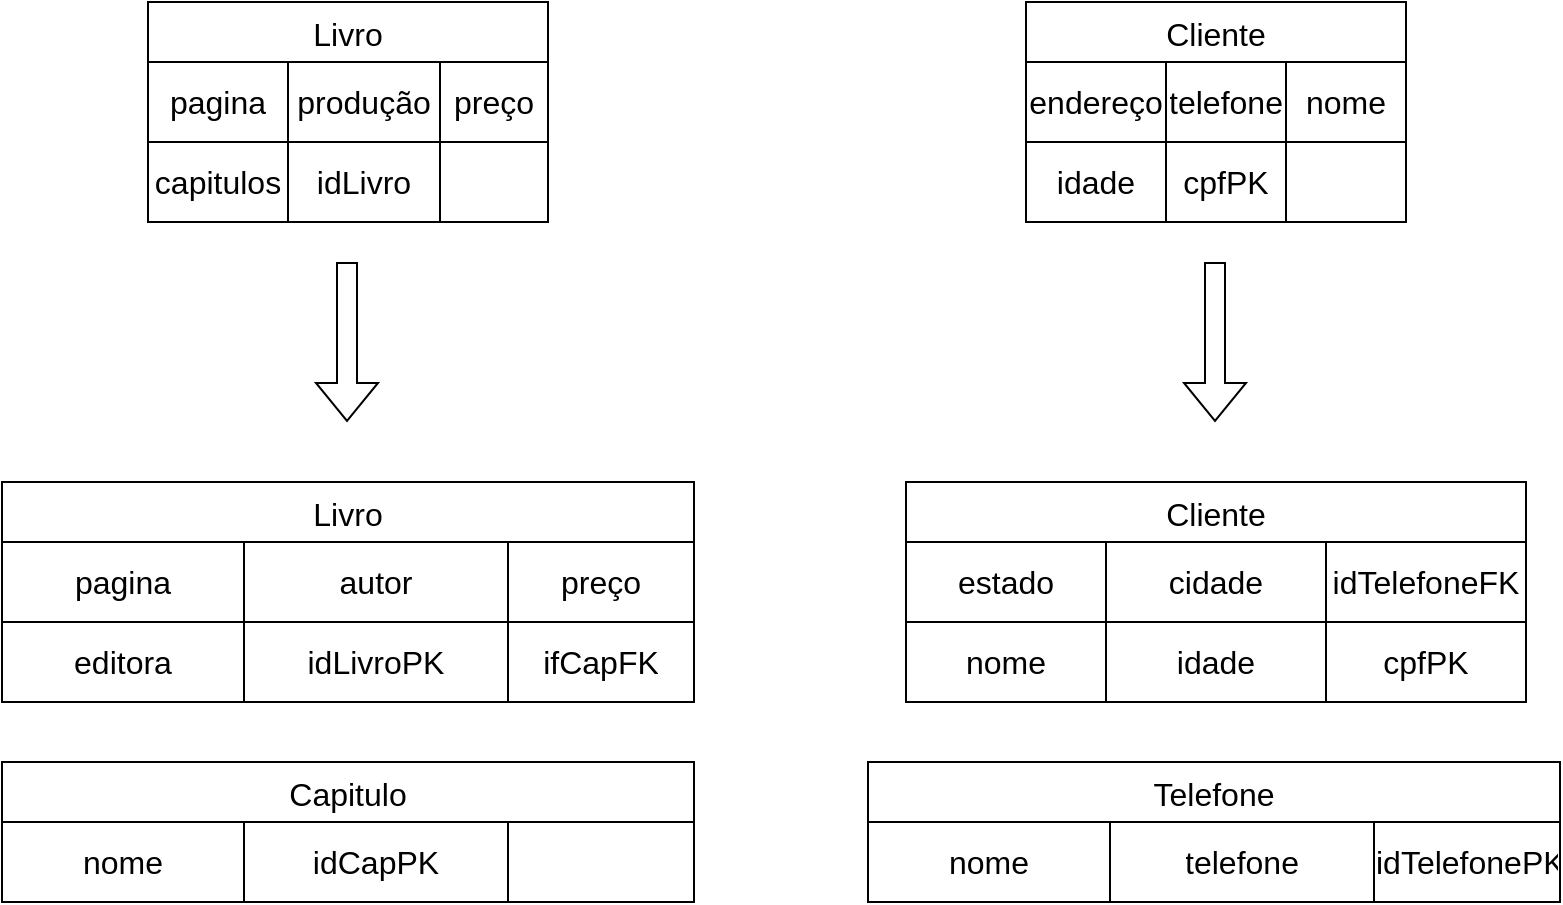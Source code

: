 <mxfile version="21.1.4" type="google">
  <diagram name="Página-1" id="mGuzcxQ23n9QBI7NcdGH">
    <mxGraphModel grid="1" page="1" gridSize="10" guides="1" tooltips="1" connect="1" arrows="1" fold="1" pageScale="1" pageWidth="827" pageHeight="1169" math="0" shadow="0">
      <root>
        <mxCell id="0" />
        <mxCell id="1" parent="0" />
        <mxCell id="EpUcwTCqg2mIAbKimKXj-1" value="Livro" style="shape=table;startSize=30;container=1;collapsible=0;childLayout=tableLayout;strokeColor=default;fontSize=16;" vertex="1" parent="1">
          <mxGeometry x="103" y="190" width="200" height="110" as="geometry" />
        </mxCell>
        <mxCell id="EpUcwTCqg2mIAbKimKXj-2" value="" style="shape=tableRow;horizontal=0;startSize=0;swimlaneHead=0;swimlaneBody=0;strokeColor=inherit;top=0;left=0;bottom=0;right=0;collapsible=0;dropTarget=0;fillColor=none;points=[[0,0.5],[1,0.5]];portConstraint=eastwest;fontSize=16;" vertex="1" parent="EpUcwTCqg2mIAbKimKXj-1">
          <mxGeometry y="30" width="200" height="40" as="geometry" />
        </mxCell>
        <mxCell id="EpUcwTCqg2mIAbKimKXj-3" value="pagina" style="shape=partialRectangle;html=1;whiteSpace=wrap;connectable=0;strokeColor=inherit;overflow=hidden;fillColor=none;top=0;left=0;bottom=0;right=0;pointerEvents=1;fontSize=16;" vertex="1" parent="EpUcwTCqg2mIAbKimKXj-2">
          <mxGeometry width="70" height="40" as="geometry">
            <mxRectangle width="70" height="40" as="alternateBounds" />
          </mxGeometry>
        </mxCell>
        <mxCell id="EpUcwTCqg2mIAbKimKXj-4" value="produção" style="shape=partialRectangle;html=1;whiteSpace=wrap;connectable=0;strokeColor=inherit;overflow=hidden;fillColor=none;top=0;left=0;bottom=0;right=0;pointerEvents=1;fontSize=16;" vertex="1" parent="EpUcwTCqg2mIAbKimKXj-2">
          <mxGeometry x="70" width="76" height="40" as="geometry">
            <mxRectangle width="76" height="40" as="alternateBounds" />
          </mxGeometry>
        </mxCell>
        <mxCell id="EpUcwTCqg2mIAbKimKXj-5" value="preço" style="shape=partialRectangle;html=1;whiteSpace=wrap;connectable=0;strokeColor=inherit;overflow=hidden;fillColor=none;top=0;left=0;bottom=0;right=0;pointerEvents=1;fontSize=16;" vertex="1" parent="EpUcwTCqg2mIAbKimKXj-2">
          <mxGeometry x="146" width="54" height="40" as="geometry">
            <mxRectangle width="54" height="40" as="alternateBounds" />
          </mxGeometry>
        </mxCell>
        <mxCell id="EpUcwTCqg2mIAbKimKXj-6" value="" style="shape=tableRow;horizontal=0;startSize=0;swimlaneHead=0;swimlaneBody=0;strokeColor=inherit;top=0;left=0;bottom=0;right=0;collapsible=0;dropTarget=0;fillColor=none;points=[[0,0.5],[1,0.5]];portConstraint=eastwest;fontSize=16;" vertex="1" parent="EpUcwTCqg2mIAbKimKXj-1">
          <mxGeometry y="70" width="200" height="40" as="geometry" />
        </mxCell>
        <mxCell id="EpUcwTCqg2mIAbKimKXj-7" value="capitulos" style="shape=partialRectangle;html=1;whiteSpace=wrap;connectable=0;strokeColor=inherit;overflow=hidden;fillColor=none;top=0;left=0;bottom=0;right=0;pointerEvents=1;fontSize=16;" vertex="1" parent="EpUcwTCqg2mIAbKimKXj-6">
          <mxGeometry width="70" height="40" as="geometry">
            <mxRectangle width="70" height="40" as="alternateBounds" />
          </mxGeometry>
        </mxCell>
        <mxCell id="EpUcwTCqg2mIAbKimKXj-8" value="idLivro" style="shape=partialRectangle;html=1;whiteSpace=wrap;connectable=0;strokeColor=inherit;overflow=hidden;fillColor=none;top=0;left=0;bottom=0;right=0;pointerEvents=1;fontSize=16;" vertex="1" parent="EpUcwTCqg2mIAbKimKXj-6">
          <mxGeometry x="70" width="76" height="40" as="geometry">
            <mxRectangle width="76" height="40" as="alternateBounds" />
          </mxGeometry>
        </mxCell>
        <mxCell id="EpUcwTCqg2mIAbKimKXj-9" value="" style="shape=partialRectangle;html=1;whiteSpace=wrap;connectable=0;strokeColor=inherit;overflow=hidden;fillColor=none;top=0;left=0;bottom=0;right=0;pointerEvents=1;fontSize=16;" vertex="1" parent="EpUcwTCqg2mIAbKimKXj-6">
          <mxGeometry x="146" width="54" height="40" as="geometry">
            <mxRectangle width="54" height="40" as="alternateBounds" />
          </mxGeometry>
        </mxCell>
        <mxCell id="EpUcwTCqg2mIAbKimKXj-14" value="Cliente" style="shape=table;startSize=30;container=1;collapsible=0;childLayout=tableLayout;strokeColor=default;fontSize=16;" vertex="1" parent="1">
          <mxGeometry x="542" y="190" width="190" height="110" as="geometry" />
        </mxCell>
        <mxCell id="EpUcwTCqg2mIAbKimKXj-15" value="" style="shape=tableRow;horizontal=0;startSize=0;swimlaneHead=0;swimlaneBody=0;strokeColor=inherit;top=0;left=0;bottom=0;right=0;collapsible=0;dropTarget=0;fillColor=none;points=[[0,0.5],[1,0.5]];portConstraint=eastwest;fontSize=16;" vertex="1" parent="EpUcwTCqg2mIAbKimKXj-14">
          <mxGeometry y="30" width="190" height="40" as="geometry" />
        </mxCell>
        <mxCell id="EpUcwTCqg2mIAbKimKXj-16" value="endereço" style="shape=partialRectangle;html=1;whiteSpace=wrap;connectable=0;strokeColor=inherit;overflow=hidden;fillColor=none;top=0;left=0;bottom=0;right=0;pointerEvents=1;fontSize=16;" vertex="1" parent="EpUcwTCqg2mIAbKimKXj-15">
          <mxGeometry width="70" height="40" as="geometry">
            <mxRectangle width="70" height="40" as="alternateBounds" />
          </mxGeometry>
        </mxCell>
        <mxCell id="EpUcwTCqg2mIAbKimKXj-17" value="telefone" style="shape=partialRectangle;html=1;whiteSpace=wrap;connectable=0;strokeColor=inherit;overflow=hidden;fillColor=none;top=0;left=0;bottom=0;right=0;pointerEvents=1;fontSize=16;" vertex="1" parent="EpUcwTCqg2mIAbKimKXj-15">
          <mxGeometry x="70" width="60" height="40" as="geometry">
            <mxRectangle width="60" height="40" as="alternateBounds" />
          </mxGeometry>
        </mxCell>
        <mxCell id="EpUcwTCqg2mIAbKimKXj-18" value="nome" style="shape=partialRectangle;html=1;whiteSpace=wrap;connectable=0;strokeColor=inherit;overflow=hidden;fillColor=none;top=0;left=0;bottom=0;right=0;pointerEvents=1;fontSize=16;" vertex="1" parent="EpUcwTCqg2mIAbKimKXj-15">
          <mxGeometry x="130" width="60" height="40" as="geometry">
            <mxRectangle width="60" height="40" as="alternateBounds" />
          </mxGeometry>
        </mxCell>
        <mxCell id="EpUcwTCqg2mIAbKimKXj-19" value="" style="shape=tableRow;horizontal=0;startSize=0;swimlaneHead=0;swimlaneBody=0;strokeColor=inherit;top=0;left=0;bottom=0;right=0;collapsible=0;dropTarget=0;fillColor=none;points=[[0,0.5],[1,0.5]];portConstraint=eastwest;fontSize=16;" vertex="1" parent="EpUcwTCqg2mIAbKimKXj-14">
          <mxGeometry y="70" width="190" height="40" as="geometry" />
        </mxCell>
        <mxCell id="EpUcwTCqg2mIAbKimKXj-20" value="idade" style="shape=partialRectangle;html=1;whiteSpace=wrap;connectable=0;strokeColor=inherit;overflow=hidden;fillColor=none;top=0;left=0;bottom=0;right=0;pointerEvents=1;fontSize=16;" vertex="1" parent="EpUcwTCqg2mIAbKimKXj-19">
          <mxGeometry width="70" height="40" as="geometry">
            <mxRectangle width="70" height="40" as="alternateBounds" />
          </mxGeometry>
        </mxCell>
        <mxCell id="EpUcwTCqg2mIAbKimKXj-21" value="cpfPK" style="shape=partialRectangle;html=1;whiteSpace=wrap;connectable=0;strokeColor=inherit;overflow=hidden;fillColor=none;top=0;left=0;bottom=0;right=0;pointerEvents=1;fontSize=16;" vertex="1" parent="EpUcwTCqg2mIAbKimKXj-19">
          <mxGeometry x="70" width="60" height="40" as="geometry">
            <mxRectangle width="60" height="40" as="alternateBounds" />
          </mxGeometry>
        </mxCell>
        <mxCell id="EpUcwTCqg2mIAbKimKXj-22" value="" style="shape=partialRectangle;html=1;whiteSpace=wrap;connectable=0;strokeColor=inherit;overflow=hidden;fillColor=none;top=0;left=0;bottom=0;right=0;pointerEvents=1;fontSize=16;" vertex="1" parent="EpUcwTCqg2mIAbKimKXj-19">
          <mxGeometry x="130" width="60" height="40" as="geometry">
            <mxRectangle width="60" height="40" as="alternateBounds" />
          </mxGeometry>
        </mxCell>
        <mxCell id="EpUcwTCqg2mIAbKimKXj-27" value="Livro" style="shape=table;startSize=30;container=1;collapsible=0;childLayout=tableLayout;strokeColor=default;fontSize=16;" vertex="1" parent="1">
          <mxGeometry x="30" y="430" width="346" height="110" as="geometry" />
        </mxCell>
        <mxCell id="EpUcwTCqg2mIAbKimKXj-28" value="" style="shape=tableRow;horizontal=0;startSize=0;swimlaneHead=0;swimlaneBody=0;strokeColor=inherit;top=0;left=0;bottom=0;right=0;collapsible=0;dropTarget=0;fillColor=none;points=[[0,0.5],[1,0.5]];portConstraint=eastwest;fontSize=16;" vertex="1" parent="EpUcwTCqg2mIAbKimKXj-27">
          <mxGeometry y="30" width="346" height="40" as="geometry" />
        </mxCell>
        <mxCell id="EpUcwTCqg2mIAbKimKXj-29" value="pagina" style="shape=partialRectangle;html=1;whiteSpace=wrap;connectable=0;strokeColor=inherit;overflow=hidden;fillColor=none;top=0;left=0;bottom=0;right=0;pointerEvents=1;fontSize=16;" vertex="1" parent="EpUcwTCqg2mIAbKimKXj-28">
          <mxGeometry width="121" height="40" as="geometry">
            <mxRectangle width="121" height="40" as="alternateBounds" />
          </mxGeometry>
        </mxCell>
        <mxCell id="EpUcwTCqg2mIAbKimKXj-30" value="autor" style="shape=partialRectangle;html=1;whiteSpace=wrap;connectable=0;strokeColor=inherit;overflow=hidden;fillColor=none;top=0;left=0;bottom=0;right=0;pointerEvents=1;fontSize=16;" vertex="1" parent="EpUcwTCqg2mIAbKimKXj-28">
          <mxGeometry x="121" width="132" height="40" as="geometry">
            <mxRectangle width="132" height="40" as="alternateBounds" />
          </mxGeometry>
        </mxCell>
        <mxCell id="EpUcwTCqg2mIAbKimKXj-31" value="preço" style="shape=partialRectangle;html=1;whiteSpace=wrap;connectable=0;strokeColor=inherit;overflow=hidden;fillColor=none;top=0;left=0;bottom=0;right=0;pointerEvents=1;fontSize=16;" vertex="1" parent="EpUcwTCqg2mIAbKimKXj-28">
          <mxGeometry x="253" width="93" height="40" as="geometry">
            <mxRectangle width="93" height="40" as="alternateBounds" />
          </mxGeometry>
        </mxCell>
        <mxCell id="EpUcwTCqg2mIAbKimKXj-32" value="" style="shape=tableRow;horizontal=0;startSize=0;swimlaneHead=0;swimlaneBody=0;strokeColor=inherit;top=0;left=0;bottom=0;right=0;collapsible=0;dropTarget=0;fillColor=none;points=[[0,0.5],[1,0.5]];portConstraint=eastwest;fontSize=16;" vertex="1" parent="EpUcwTCqg2mIAbKimKXj-27">
          <mxGeometry y="70" width="346" height="40" as="geometry" />
        </mxCell>
        <mxCell id="EpUcwTCqg2mIAbKimKXj-33" value="editora" style="shape=partialRectangle;html=1;whiteSpace=wrap;connectable=0;strokeColor=inherit;overflow=hidden;fillColor=none;top=0;left=0;bottom=0;right=0;pointerEvents=1;fontSize=16;" vertex="1" parent="EpUcwTCqg2mIAbKimKXj-32">
          <mxGeometry width="121" height="40" as="geometry">
            <mxRectangle width="121" height="40" as="alternateBounds" />
          </mxGeometry>
        </mxCell>
        <mxCell id="EpUcwTCqg2mIAbKimKXj-34" value="idLivroPK" style="shape=partialRectangle;html=1;whiteSpace=wrap;connectable=0;strokeColor=inherit;overflow=hidden;fillColor=none;top=0;left=0;bottom=0;right=0;pointerEvents=1;fontSize=16;" vertex="1" parent="EpUcwTCqg2mIAbKimKXj-32">
          <mxGeometry x="121" width="132" height="40" as="geometry">
            <mxRectangle width="132" height="40" as="alternateBounds" />
          </mxGeometry>
        </mxCell>
        <mxCell id="EpUcwTCqg2mIAbKimKXj-35" value="ifCapFK" style="shape=partialRectangle;html=1;whiteSpace=wrap;connectable=0;strokeColor=inherit;overflow=hidden;fillColor=none;top=0;left=0;bottom=0;right=0;pointerEvents=1;fontSize=16;" vertex="1" parent="EpUcwTCqg2mIAbKimKXj-32">
          <mxGeometry x="253" width="93" height="40" as="geometry">
            <mxRectangle width="93" height="40" as="alternateBounds" />
          </mxGeometry>
        </mxCell>
        <mxCell id="EpUcwTCqg2mIAbKimKXj-36" value="Capitulo" style="shape=table;startSize=30;container=1;collapsible=0;childLayout=tableLayout;strokeColor=default;fontSize=16;" vertex="1" parent="1">
          <mxGeometry x="30" y="570" width="346" height="70" as="geometry" />
        </mxCell>
        <mxCell id="EpUcwTCqg2mIAbKimKXj-37" value="" style="shape=tableRow;horizontal=0;startSize=0;swimlaneHead=0;swimlaneBody=0;strokeColor=inherit;top=0;left=0;bottom=0;right=0;collapsible=0;dropTarget=0;fillColor=none;points=[[0,0.5],[1,0.5]];portConstraint=eastwest;fontSize=16;" vertex="1" parent="EpUcwTCqg2mIAbKimKXj-36">
          <mxGeometry y="30" width="346" height="40" as="geometry" />
        </mxCell>
        <mxCell id="EpUcwTCqg2mIAbKimKXj-38" value="nome" style="shape=partialRectangle;html=1;whiteSpace=wrap;connectable=0;strokeColor=inherit;overflow=hidden;fillColor=none;top=0;left=0;bottom=0;right=0;pointerEvents=1;fontSize=16;" vertex="1" parent="EpUcwTCqg2mIAbKimKXj-37">
          <mxGeometry width="121" height="40" as="geometry">
            <mxRectangle width="121" height="40" as="alternateBounds" />
          </mxGeometry>
        </mxCell>
        <mxCell id="EpUcwTCqg2mIAbKimKXj-39" value="idCapPK" style="shape=partialRectangle;html=1;whiteSpace=wrap;connectable=0;strokeColor=inherit;overflow=hidden;fillColor=none;top=0;left=0;bottom=0;right=0;pointerEvents=1;fontSize=16;" vertex="1" parent="EpUcwTCqg2mIAbKimKXj-37">
          <mxGeometry x="121" width="132" height="40" as="geometry">
            <mxRectangle width="132" height="40" as="alternateBounds" />
          </mxGeometry>
        </mxCell>
        <mxCell id="EpUcwTCqg2mIAbKimKXj-40" value="" style="shape=partialRectangle;html=1;whiteSpace=wrap;connectable=0;strokeColor=inherit;overflow=hidden;fillColor=none;top=0;left=0;bottom=0;right=0;pointerEvents=1;fontSize=16;" vertex="1" parent="EpUcwTCqg2mIAbKimKXj-37">
          <mxGeometry x="253" width="93" height="40" as="geometry">
            <mxRectangle width="93" height="40" as="alternateBounds" />
          </mxGeometry>
        </mxCell>
        <mxCell id="EpUcwTCqg2mIAbKimKXj-45" value="Cliente" style="shape=table;startSize=30;container=1;collapsible=0;childLayout=tableLayout;strokeColor=default;fontSize=16;" vertex="1" parent="1">
          <mxGeometry x="482" y="430" width="310" height="110" as="geometry" />
        </mxCell>
        <mxCell id="EpUcwTCqg2mIAbKimKXj-46" value="" style="shape=tableRow;horizontal=0;startSize=0;swimlaneHead=0;swimlaneBody=0;strokeColor=inherit;top=0;left=0;bottom=0;right=0;collapsible=0;dropTarget=0;fillColor=none;points=[[0,0.5],[1,0.5]];portConstraint=eastwest;fontSize=16;" vertex="1" parent="EpUcwTCqg2mIAbKimKXj-45">
          <mxGeometry y="30" width="310" height="40" as="geometry" />
        </mxCell>
        <mxCell id="EpUcwTCqg2mIAbKimKXj-47" value="estado" style="shape=partialRectangle;html=1;whiteSpace=wrap;connectable=0;strokeColor=inherit;overflow=hidden;fillColor=none;top=0;left=0;bottom=0;right=0;pointerEvents=1;fontSize=16;" vertex="1" parent="EpUcwTCqg2mIAbKimKXj-46">
          <mxGeometry width="100" height="40" as="geometry">
            <mxRectangle width="100" height="40" as="alternateBounds" />
          </mxGeometry>
        </mxCell>
        <mxCell id="EpUcwTCqg2mIAbKimKXj-48" value="cidade" style="shape=partialRectangle;html=1;whiteSpace=wrap;connectable=0;strokeColor=inherit;overflow=hidden;fillColor=none;top=0;left=0;bottom=0;right=0;pointerEvents=1;fontSize=16;" vertex="1" parent="EpUcwTCqg2mIAbKimKXj-46">
          <mxGeometry x="100" width="110" height="40" as="geometry">
            <mxRectangle width="110" height="40" as="alternateBounds" />
          </mxGeometry>
        </mxCell>
        <mxCell id="EpUcwTCqg2mIAbKimKXj-49" value="idTelefoneFK" style="shape=partialRectangle;html=1;whiteSpace=wrap;connectable=0;strokeColor=inherit;overflow=hidden;fillColor=none;top=0;left=0;bottom=0;right=0;pointerEvents=1;fontSize=16;" vertex="1" parent="EpUcwTCqg2mIAbKimKXj-46">
          <mxGeometry x="210" width="100" height="40" as="geometry">
            <mxRectangle width="100" height="40" as="alternateBounds" />
          </mxGeometry>
        </mxCell>
        <mxCell id="EpUcwTCqg2mIAbKimKXj-50" value="" style="shape=tableRow;horizontal=0;startSize=0;swimlaneHead=0;swimlaneBody=0;strokeColor=inherit;top=0;left=0;bottom=0;right=0;collapsible=0;dropTarget=0;fillColor=none;points=[[0,0.5],[1,0.5]];portConstraint=eastwest;fontSize=16;" vertex="1" parent="EpUcwTCqg2mIAbKimKXj-45">
          <mxGeometry y="70" width="310" height="40" as="geometry" />
        </mxCell>
        <mxCell id="EpUcwTCqg2mIAbKimKXj-51" value="nome" style="shape=partialRectangle;html=1;whiteSpace=wrap;connectable=0;strokeColor=inherit;overflow=hidden;fillColor=none;top=0;left=0;bottom=0;right=0;pointerEvents=1;fontSize=16;" vertex="1" parent="EpUcwTCqg2mIAbKimKXj-50">
          <mxGeometry width="100" height="40" as="geometry">
            <mxRectangle width="100" height="40" as="alternateBounds" />
          </mxGeometry>
        </mxCell>
        <mxCell id="EpUcwTCqg2mIAbKimKXj-52" value="idade" style="shape=partialRectangle;html=1;whiteSpace=wrap;connectable=0;strokeColor=inherit;overflow=hidden;fillColor=none;top=0;left=0;bottom=0;right=0;pointerEvents=1;fontSize=16;" vertex="1" parent="EpUcwTCqg2mIAbKimKXj-50">
          <mxGeometry x="100" width="110" height="40" as="geometry">
            <mxRectangle width="110" height="40" as="alternateBounds" />
          </mxGeometry>
        </mxCell>
        <mxCell id="EpUcwTCqg2mIAbKimKXj-53" value="cpfPK" style="shape=partialRectangle;html=1;whiteSpace=wrap;connectable=0;strokeColor=inherit;overflow=hidden;fillColor=none;top=0;left=0;bottom=0;right=0;pointerEvents=1;fontSize=16;" vertex="1" parent="EpUcwTCqg2mIAbKimKXj-50">
          <mxGeometry x="210" width="100" height="40" as="geometry">
            <mxRectangle width="100" height="40" as="alternateBounds" />
          </mxGeometry>
        </mxCell>
        <mxCell id="EpUcwTCqg2mIAbKimKXj-54" value="Telefone" style="shape=table;startSize=30;container=1;collapsible=0;childLayout=tableLayout;strokeColor=default;fontSize=16;" vertex="1" parent="1">
          <mxGeometry x="463" y="570" width="346" height="70" as="geometry" />
        </mxCell>
        <mxCell id="EpUcwTCqg2mIAbKimKXj-55" value="" style="shape=tableRow;horizontal=0;startSize=0;swimlaneHead=0;swimlaneBody=0;strokeColor=inherit;top=0;left=0;bottom=0;right=0;collapsible=0;dropTarget=0;fillColor=none;points=[[0,0.5],[1,0.5]];portConstraint=eastwest;fontSize=16;" vertex="1" parent="EpUcwTCqg2mIAbKimKXj-54">
          <mxGeometry y="30" width="346" height="40" as="geometry" />
        </mxCell>
        <mxCell id="EpUcwTCqg2mIAbKimKXj-56" value="nome" style="shape=partialRectangle;html=1;whiteSpace=wrap;connectable=0;strokeColor=inherit;overflow=hidden;fillColor=none;top=0;left=0;bottom=0;right=0;pointerEvents=1;fontSize=16;" vertex="1" parent="EpUcwTCqg2mIAbKimKXj-55">
          <mxGeometry width="121" height="40" as="geometry">
            <mxRectangle width="121" height="40" as="alternateBounds" />
          </mxGeometry>
        </mxCell>
        <mxCell id="EpUcwTCqg2mIAbKimKXj-57" value="telefone" style="shape=partialRectangle;html=1;whiteSpace=wrap;connectable=0;strokeColor=inherit;overflow=hidden;fillColor=none;top=0;left=0;bottom=0;right=0;pointerEvents=1;fontSize=16;" vertex="1" parent="EpUcwTCqg2mIAbKimKXj-55">
          <mxGeometry x="121" width="132" height="40" as="geometry">
            <mxRectangle width="132" height="40" as="alternateBounds" />
          </mxGeometry>
        </mxCell>
        <mxCell id="EpUcwTCqg2mIAbKimKXj-58" value="idTelefonePK" style="shape=partialRectangle;html=1;whiteSpace=wrap;connectable=0;strokeColor=inherit;overflow=hidden;fillColor=none;top=0;left=0;bottom=0;right=0;pointerEvents=1;fontSize=16;" vertex="1" parent="EpUcwTCqg2mIAbKimKXj-55">
          <mxGeometry x="253" width="93" height="40" as="geometry">
            <mxRectangle width="93" height="40" as="alternateBounds" />
          </mxGeometry>
        </mxCell>
        <mxCell id="EpUcwTCqg2mIAbKimKXj-59" value="" style="shape=flexArrow;endArrow=classic;html=1;rounded=0;" edge="1" parent="1">
          <mxGeometry width="50" height="50" relative="1" as="geometry">
            <mxPoint x="202.5" y="320" as="sourcePoint" />
            <mxPoint x="202.5" y="400" as="targetPoint" />
          </mxGeometry>
        </mxCell>
        <mxCell id="EpUcwTCqg2mIAbKimKXj-60" value="" style="shape=flexArrow;endArrow=classic;html=1;rounded=0;" edge="1" parent="1">
          <mxGeometry width="50" height="50" relative="1" as="geometry">
            <mxPoint x="636.5" y="320" as="sourcePoint" />
            <mxPoint x="636.5" y="400" as="targetPoint" />
          </mxGeometry>
        </mxCell>
      </root>
    </mxGraphModel>
  </diagram>
</mxfile>
